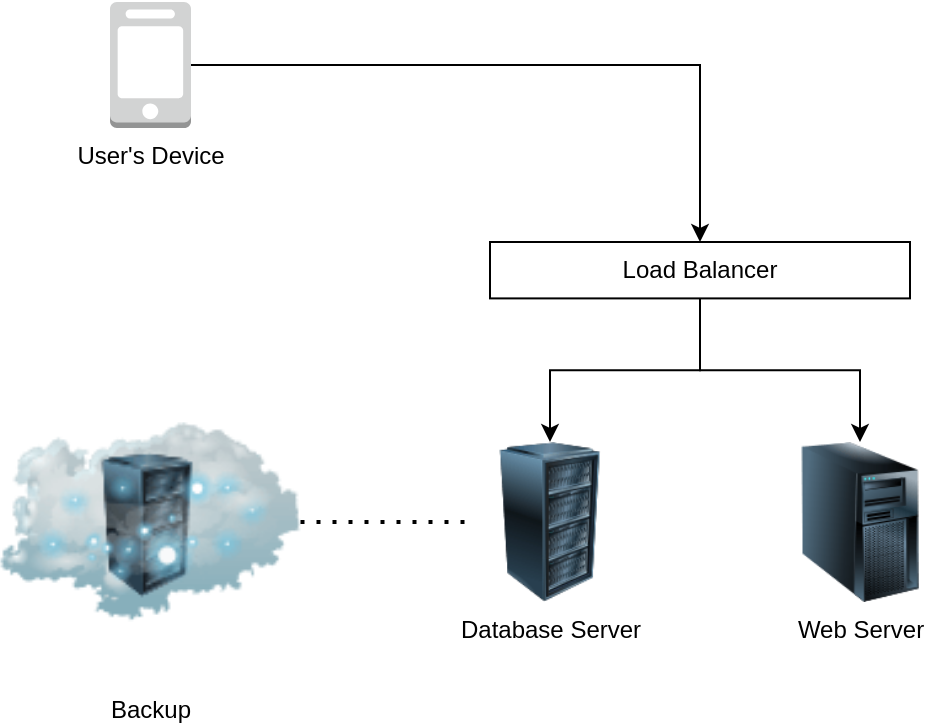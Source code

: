 <mxfile version="21.8.2" type="github">
  <diagram name="Page-1" id="BHU6JsMCc_5IQ0nTjmzh">
    <mxGraphModel dx="1032" dy="1129" grid="1" gridSize="10" guides="1" tooltips="1" connect="1" arrows="1" fold="1" page="1" pageScale="1" pageWidth="850" pageHeight="1100" math="0" shadow="0">
      <root>
        <mxCell id="0" />
        <mxCell id="1" parent="0" />
        <mxCell id="UZy9sxtAKgCSUV0hnDXQ-9" style="edgeStyle=orthogonalEdgeStyle;rounded=0;orthogonalLoop=1;jettySize=auto;html=1;entryX=0.5;entryY=0;entryDx=0;entryDy=0;" edge="1" parent="1" source="UZy9sxtAKgCSUV0hnDXQ-2" target="UZy9sxtAKgCSUV0hnDXQ-6">
          <mxGeometry relative="1" as="geometry" />
        </mxCell>
        <mxCell id="UZy9sxtAKgCSUV0hnDXQ-10" style="edgeStyle=orthogonalEdgeStyle;rounded=0;orthogonalLoop=1;jettySize=auto;html=1;exitX=0.5;exitY=1;exitDx=0;exitDy=0;entryX=0.5;entryY=0;entryDx=0;entryDy=0;" edge="1" parent="1" source="UZy9sxtAKgCSUV0hnDXQ-2" target="UZy9sxtAKgCSUV0hnDXQ-7">
          <mxGeometry relative="1" as="geometry" />
        </mxCell>
        <mxCell id="UZy9sxtAKgCSUV0hnDXQ-2" value="Load Balancer" style="rounded=0;whiteSpace=wrap;html=1;" vertex="1" parent="1">
          <mxGeometry x="280" y="170" width="210" height="28.2" as="geometry" />
        </mxCell>
        <mxCell id="UZy9sxtAKgCSUV0hnDXQ-5" style="edgeStyle=orthogonalEdgeStyle;rounded=0;orthogonalLoop=1;jettySize=auto;html=1;" edge="1" parent="1" source="UZy9sxtAKgCSUV0hnDXQ-4" target="UZy9sxtAKgCSUV0hnDXQ-2">
          <mxGeometry relative="1" as="geometry" />
        </mxCell>
        <mxCell id="UZy9sxtAKgCSUV0hnDXQ-4" value="User&#39;s Device" style="outlineConnect=0;dashed=0;verticalLabelPosition=bottom;verticalAlign=top;align=center;html=1;shape=mxgraph.aws3.mobile_client;fillColor=#D2D3D3;gradientColor=none;" vertex="1" parent="1">
          <mxGeometry x="90" y="50" width="40.5" height="63" as="geometry" />
        </mxCell>
        <mxCell id="UZy9sxtAKgCSUV0hnDXQ-6" value="Database Server" style="image;html=1;image=img/lib/clip_art/computers/Server_Rack_128x128.png" vertex="1" parent="1">
          <mxGeometry x="270" y="270" width="80" height="80" as="geometry" />
        </mxCell>
        <mxCell id="UZy9sxtAKgCSUV0hnDXQ-7" value="Web Server" style="image;html=1;image=img/lib/clip_art/computers/Server_Tower_128x128.png" vertex="1" parent="1">
          <mxGeometry x="425" y="270" width="80" height="80" as="geometry" />
        </mxCell>
        <mxCell id="UZy9sxtAKgCSUV0hnDXQ-8" value="Backup" style="image;html=1;image=img/lib/clip_art/networking/Cloud_Rack_128x128.png" vertex="1" parent="1">
          <mxGeometry x="35.25" y="230" width="150" height="160" as="geometry" />
        </mxCell>
        <mxCell id="UZy9sxtAKgCSUV0hnDXQ-11" value="" style="endArrow=none;dashed=1;html=1;dashPattern=1 3;strokeWidth=2;rounded=0;entryX=0;entryY=0.5;entryDx=0;entryDy=0;exitX=1;exitY=0.5;exitDx=0;exitDy=0;fontStyle=1" edge="1" parent="1" source="UZy9sxtAKgCSUV0hnDXQ-8" target="UZy9sxtAKgCSUV0hnDXQ-6">
          <mxGeometry width="50" height="50" relative="1" as="geometry">
            <mxPoint x="400" y="510" as="sourcePoint" />
            <mxPoint x="450" y="460" as="targetPoint" />
          </mxGeometry>
        </mxCell>
      </root>
    </mxGraphModel>
  </diagram>
</mxfile>
